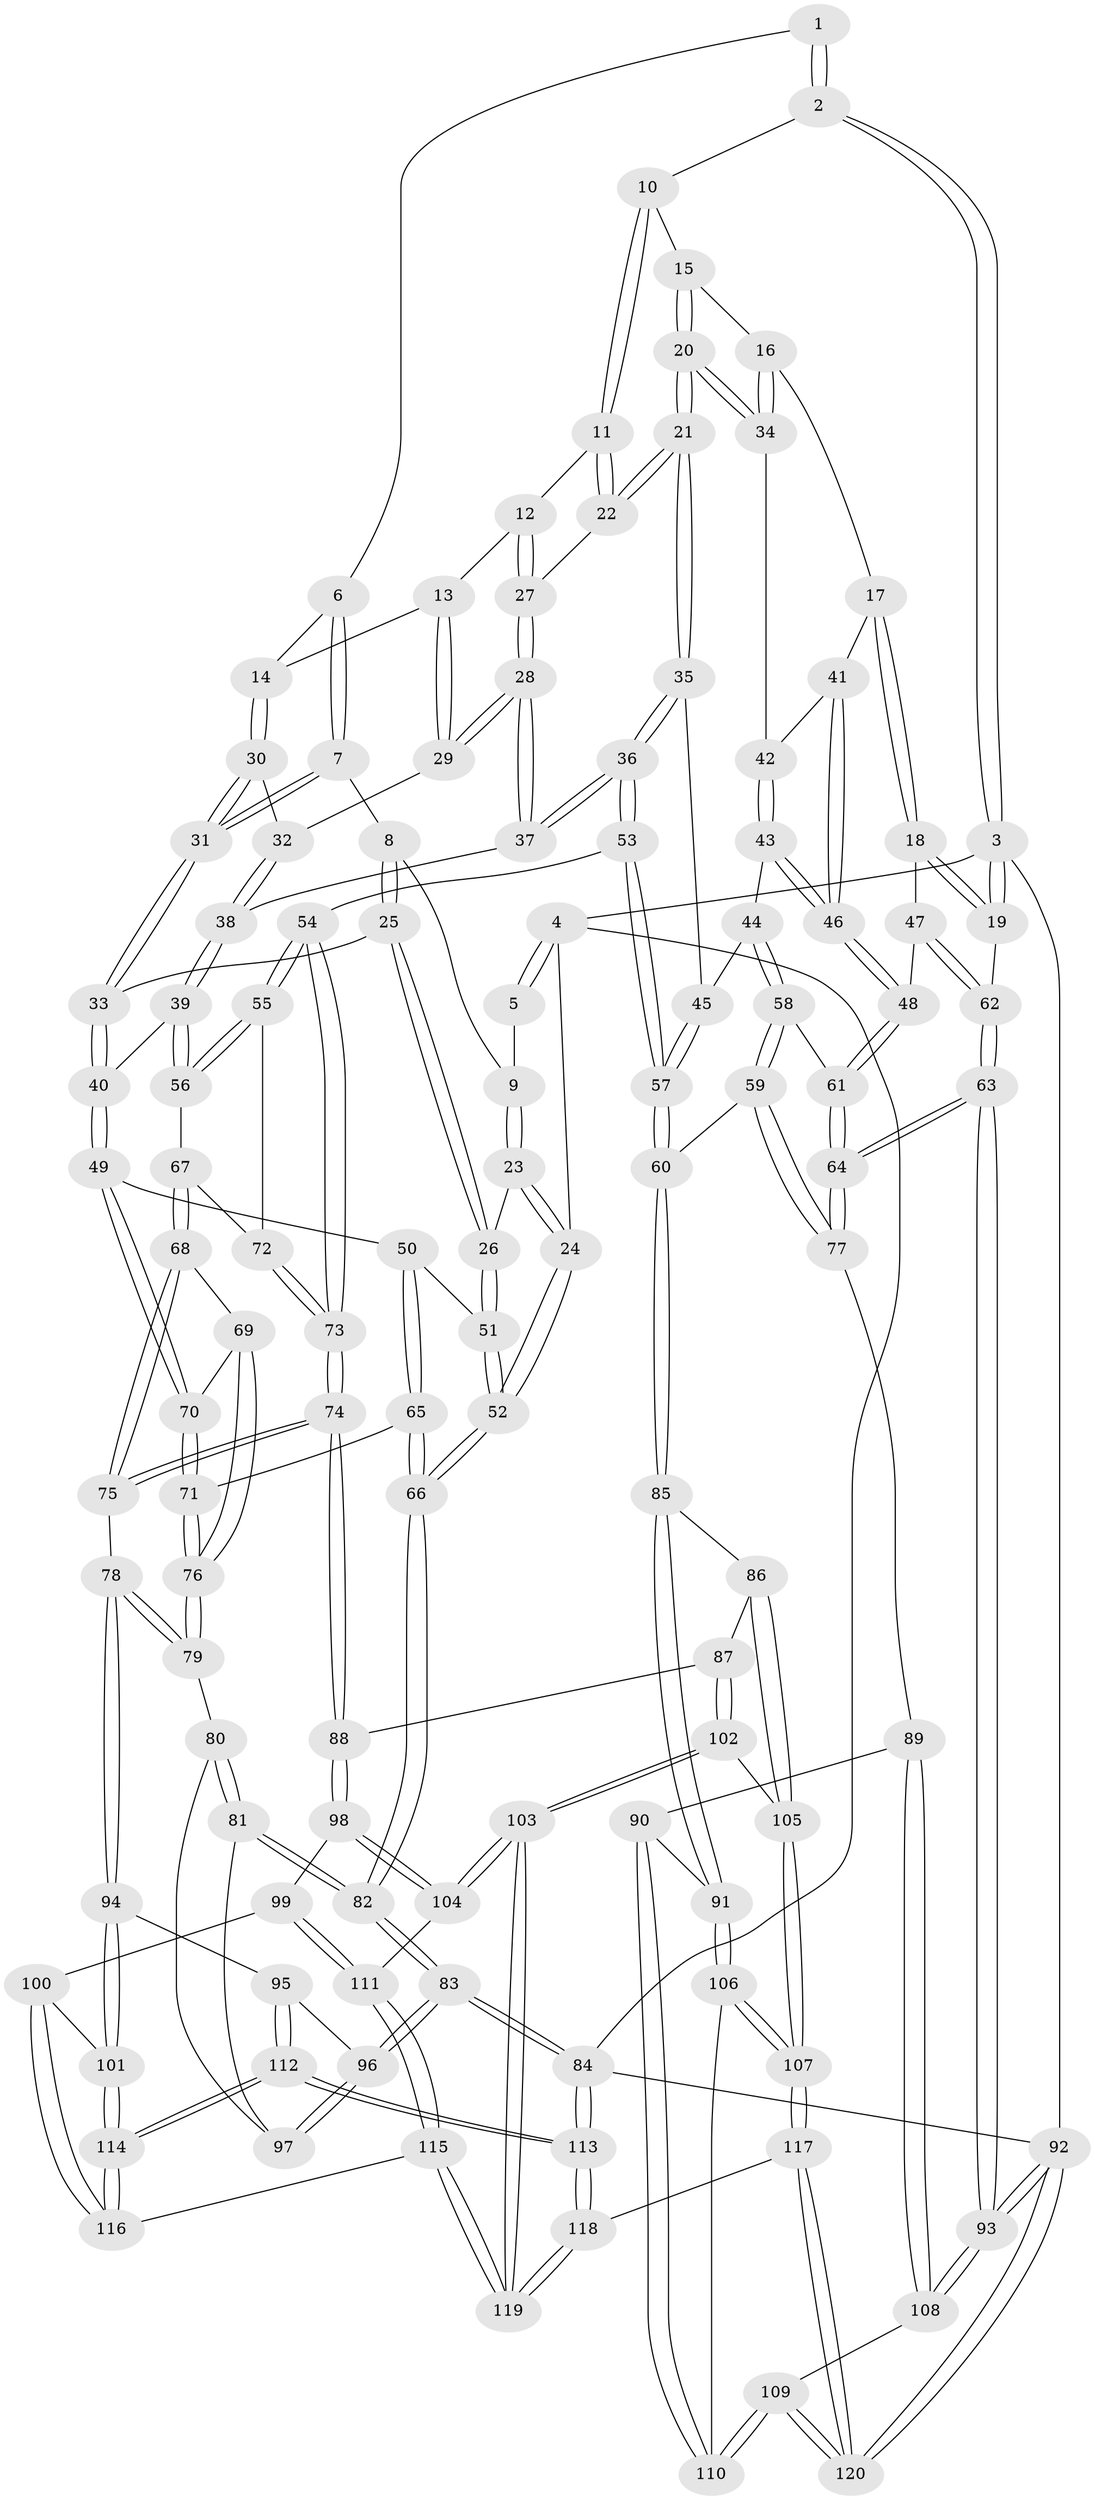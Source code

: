 // Generated by graph-tools (version 1.1) at 2025/17/03/09/25 04:17:01]
// undirected, 120 vertices, 297 edges
graph export_dot {
graph [start="1"]
  node [color=gray90,style=filled];
  1 [pos="+0.35380137705677867+0"];
  2 [pos="+0.7061468445238569+0"];
  3 [pos="+1+0"];
  4 [pos="+0+0"];
  5 [pos="+0+0"];
  6 [pos="+0.35352998660849944+0"];
  7 [pos="+0.2576292185268929+0.059079235760072464"];
  8 [pos="+0.18069036902389796+0.07120184932659097"];
  9 [pos="+0.1399584338152519+0.06021142060159369"];
  10 [pos="+0.7079462048544107+0"];
  11 [pos="+0.6990020666342526+0"];
  12 [pos="+0.550170245817704+0.07218329445695486"];
  13 [pos="+0.45686841606148176+0.05908412805827153"];
  14 [pos="+0.4260110071360747+0.04446065401053616"];
  15 [pos="+0.7263367701968327+0"];
  16 [pos="+0.8538461106730971+0.07791742486139136"];
  17 [pos="+0.9768313164360422+0.12802024588128355"];
  18 [pos="+1+0.11585710724869773"];
  19 [pos="+1+0.058148078504685605"];
  20 [pos="+0.7358108294305954+0.1860622453025878"];
  21 [pos="+0.701934708613097+0.19676726868878036"];
  22 [pos="+0.65816217867226+0.10676352513557134"];
  23 [pos="+0.10338126252351114+0.10177320150080234"];
  24 [pos="+0+0"];
  25 [pos="+0.16211200228585992+0.188514271541352"];
  26 [pos="+0.07205919160824537+0.21609303354728523"];
  27 [pos="+0.5595081482162915+0.12262387126423999"];
  28 [pos="+0.5339088967767346+0.19021854452506076"];
  29 [pos="+0.5272286800981012+0.18748494192448592"];
  30 [pos="+0.38857737131410003+0.15345725967857954"];
  31 [pos="+0.2938387883262712+0.17945556460906428"];
  32 [pos="+0.4077447894366055+0.16602480022797467"];
  33 [pos="+0.2878619708391396+0.18939804576594155"];
  34 [pos="+0.7709048643934188+0.1826500688958078"];
  35 [pos="+0.6886559017395493+0.2130423547201215"];
  36 [pos="+0.5657267741836841+0.24589076247998326"];
  37 [pos="+0.5576619598095033+0.23701038340632627"];
  38 [pos="+0.42483077763384025+0.26482139003993954"];
  39 [pos="+0.34907885309512865+0.3818057636882875"];
  40 [pos="+0.3003402245364449+0.3669958055894106"];
  41 [pos="+0.8982954822919178+0.22973573888253082"];
  42 [pos="+0.7861373549426857+0.1979030457958649"];
  43 [pos="+0.8154978272532062+0.29989731245093276"];
  44 [pos="+0.7439866007079486+0.3127709331000892"];
  45 [pos="+0.717399187108425+0.2980201460994739"];
  46 [pos="+0.8929027199088825+0.3469350205433631"];
  47 [pos="+0.9077662768894084+0.35182373060680955"];
  48 [pos="+0.894294383566804+0.34967370990322855"];
  49 [pos="+0.2590175744087434+0.38412978101811385"];
  50 [pos="+0.2217789430907505+0.3795448824141793"];
  51 [pos="+0.013545315087757347+0.26548460519142575"];
  52 [pos="+0+0.2989897603570016"];
  53 [pos="+0.5423673996827758+0.46625921977752843"];
  54 [pos="+0.48142279263938115+0.4640672350762326"];
  55 [pos="+0.4525622057757015+0.4488091547994013"];
  56 [pos="+0.3735868718914117+0.3980888980245692"];
  57 [pos="+0.5702906262165335+0.4840082863105202"];
  58 [pos="+0.7754200032967323+0.4608694964566134"];
  59 [pos="+0.7561771597654+0.4859742616848008"];
  60 [pos="+0.5747700391690387+0.48832822801626924"];
  61 [pos="+0.8496228560664293+0.4046466479850084"];
  62 [pos="+1+0.4567445589022869"];
  63 [pos="+1+0.6526010488397347"];
  64 [pos="+1+0.6394187829118778"];
  65 [pos="+0.0775942093344119+0.5076923453671073"];
  66 [pos="+0+0.42974656380468074"];
  67 [pos="+0.2966344544480213+0.5416456410199809"];
  68 [pos="+0.26302886166319583+0.5430386106198615"];
  69 [pos="+0.2475514027963562+0.5170539401611283"];
  70 [pos="+0.23882648822420852+0.48592766875188487"];
  71 [pos="+0.1253408725967241+0.5600578032729072"];
  72 [pos="+0.3056111874290504+0.5422077200933637"];
  73 [pos="+0.3663821308397001+0.619798974376776"];
  74 [pos="+0.33507886252416386+0.6760401114814627"];
  75 [pos="+0.27611433027526894+0.6607712033320511"];
  76 [pos="+0.14858365249657277+0.6409498787667564"];
  77 [pos="+0.8763891028325592+0.6384743217170037"];
  78 [pos="+0.17465039709290656+0.6760638386224647"];
  79 [pos="+0.14911504147914736+0.644835457341371"];
  80 [pos="+0.06157040705164623+0.6482022036841445"];
  81 [pos="+0+0.6160430181441041"];
  82 [pos="+0+0.5633230149127664"];
  83 [pos="+0+0.8598683608192683"];
  84 [pos="+0+1"];
  85 [pos="+0.5904703471125058+0.673546153168403"];
  86 [pos="+0.5479256334467459+0.7083726746034771"];
  87 [pos="+0.4194030222153727+0.7107384624753625"];
  88 [pos="+0.3464133013394253+0.6939191141258194"];
  89 [pos="+0.7911797501362302+0.7181982500624743"];
  90 [pos="+0.7099859605679738+0.7344263592251957"];
  91 [pos="+0.6896519702368589+0.7365904662924009"];
  92 [pos="+1+1"];
  93 [pos="+1+0.7907670466410148"];
  94 [pos="+0.14348878791726977+0.7781559182986216"];
  95 [pos="+0.07439990379530052+0.7964660545042224"];
  96 [pos="+0.07307511746654995+0.796189617171219"];
  97 [pos="+0.039431572915042505+0.7317392078799699"];
  98 [pos="+0.3450771064072569+0.7027439728686934"];
  99 [pos="+0.2694855550841011+0.815794139683998"];
  100 [pos="+0.1877391467040239+0.8140527033021562"];
  101 [pos="+0.15982320885549034+0.7978813515744533"];
  102 [pos="+0.44730823802874636+0.8646226219675348"];
  103 [pos="+0.3943370119805464+0.8773356447262182"];
  104 [pos="+0.3884266000331927+0.8744310734119536"];
  105 [pos="+0.5061751858771601+0.8639037279359556"];
  106 [pos="+0.6610508414622582+0.8974515821621352"];
  107 [pos="+0.5907549532726678+0.9574184455048298"];
  108 [pos="+0.8444597676729729+0.8546160391657701"];
  109 [pos="+0.8115108053337262+0.925224675013222"];
  110 [pos="+0.7947239468204892+0.9201360742442021"];
  111 [pos="+0.32046722798054855+0.8798881796354032"];
  112 [pos="+0.023850922030317752+1"];
  113 [pos="+0.019526649133821437+1"];
  114 [pos="+0.0865084018247297+1"];
  115 [pos="+0.2850429864806271+0.9168017567928959"];
  116 [pos="+0.2360563884045259+0.9397483462016226"];
  117 [pos="+0.5682390551520254+1"];
  118 [pos="+0.4166365947504358+1"];
  119 [pos="+0.3939446173578467+1"];
  120 [pos="+1+1"];
  1 -- 2;
  1 -- 2;
  1 -- 6;
  2 -- 3;
  2 -- 3;
  2 -- 10;
  3 -- 4;
  3 -- 19;
  3 -- 19;
  3 -- 92;
  4 -- 5;
  4 -- 5;
  4 -- 24;
  4 -- 84;
  5 -- 9;
  6 -- 7;
  6 -- 7;
  6 -- 14;
  7 -- 8;
  7 -- 31;
  7 -- 31;
  8 -- 9;
  8 -- 25;
  8 -- 25;
  9 -- 23;
  9 -- 23;
  10 -- 11;
  10 -- 11;
  10 -- 15;
  11 -- 12;
  11 -- 22;
  11 -- 22;
  12 -- 13;
  12 -- 27;
  12 -- 27;
  13 -- 14;
  13 -- 29;
  13 -- 29;
  14 -- 30;
  14 -- 30;
  15 -- 16;
  15 -- 20;
  15 -- 20;
  16 -- 17;
  16 -- 34;
  16 -- 34;
  17 -- 18;
  17 -- 18;
  17 -- 41;
  18 -- 19;
  18 -- 19;
  18 -- 47;
  19 -- 62;
  20 -- 21;
  20 -- 21;
  20 -- 34;
  20 -- 34;
  21 -- 22;
  21 -- 22;
  21 -- 35;
  21 -- 35;
  22 -- 27;
  23 -- 24;
  23 -- 24;
  23 -- 26;
  24 -- 52;
  24 -- 52;
  25 -- 26;
  25 -- 26;
  25 -- 33;
  26 -- 51;
  26 -- 51;
  27 -- 28;
  27 -- 28;
  28 -- 29;
  28 -- 29;
  28 -- 37;
  28 -- 37;
  29 -- 32;
  30 -- 31;
  30 -- 31;
  30 -- 32;
  31 -- 33;
  31 -- 33;
  32 -- 38;
  32 -- 38;
  33 -- 40;
  33 -- 40;
  34 -- 42;
  35 -- 36;
  35 -- 36;
  35 -- 45;
  36 -- 37;
  36 -- 37;
  36 -- 53;
  36 -- 53;
  37 -- 38;
  38 -- 39;
  38 -- 39;
  39 -- 40;
  39 -- 56;
  39 -- 56;
  40 -- 49;
  40 -- 49;
  41 -- 42;
  41 -- 46;
  41 -- 46;
  42 -- 43;
  42 -- 43;
  43 -- 44;
  43 -- 46;
  43 -- 46;
  44 -- 45;
  44 -- 58;
  44 -- 58;
  45 -- 57;
  45 -- 57;
  46 -- 48;
  46 -- 48;
  47 -- 48;
  47 -- 62;
  47 -- 62;
  48 -- 61;
  48 -- 61;
  49 -- 50;
  49 -- 70;
  49 -- 70;
  50 -- 51;
  50 -- 65;
  50 -- 65;
  51 -- 52;
  51 -- 52;
  52 -- 66;
  52 -- 66;
  53 -- 54;
  53 -- 57;
  53 -- 57;
  54 -- 55;
  54 -- 55;
  54 -- 73;
  54 -- 73;
  55 -- 56;
  55 -- 56;
  55 -- 72;
  56 -- 67;
  57 -- 60;
  57 -- 60;
  58 -- 59;
  58 -- 59;
  58 -- 61;
  59 -- 60;
  59 -- 77;
  59 -- 77;
  60 -- 85;
  60 -- 85;
  61 -- 64;
  61 -- 64;
  62 -- 63;
  62 -- 63;
  63 -- 64;
  63 -- 64;
  63 -- 93;
  63 -- 93;
  64 -- 77;
  64 -- 77;
  65 -- 66;
  65 -- 66;
  65 -- 71;
  66 -- 82;
  66 -- 82;
  67 -- 68;
  67 -- 68;
  67 -- 72;
  68 -- 69;
  68 -- 75;
  68 -- 75;
  69 -- 70;
  69 -- 76;
  69 -- 76;
  70 -- 71;
  70 -- 71;
  71 -- 76;
  71 -- 76;
  72 -- 73;
  72 -- 73;
  73 -- 74;
  73 -- 74;
  74 -- 75;
  74 -- 75;
  74 -- 88;
  74 -- 88;
  75 -- 78;
  76 -- 79;
  76 -- 79;
  77 -- 89;
  78 -- 79;
  78 -- 79;
  78 -- 94;
  78 -- 94;
  79 -- 80;
  80 -- 81;
  80 -- 81;
  80 -- 97;
  81 -- 82;
  81 -- 82;
  81 -- 97;
  82 -- 83;
  82 -- 83;
  83 -- 84;
  83 -- 84;
  83 -- 96;
  83 -- 96;
  84 -- 113;
  84 -- 113;
  84 -- 92;
  85 -- 86;
  85 -- 91;
  85 -- 91;
  86 -- 87;
  86 -- 105;
  86 -- 105;
  87 -- 88;
  87 -- 102;
  87 -- 102;
  88 -- 98;
  88 -- 98;
  89 -- 90;
  89 -- 108;
  89 -- 108;
  90 -- 91;
  90 -- 110;
  90 -- 110;
  91 -- 106;
  91 -- 106;
  92 -- 93;
  92 -- 93;
  92 -- 120;
  92 -- 120;
  93 -- 108;
  93 -- 108;
  94 -- 95;
  94 -- 101;
  94 -- 101;
  95 -- 96;
  95 -- 112;
  95 -- 112;
  96 -- 97;
  96 -- 97;
  98 -- 99;
  98 -- 104;
  98 -- 104;
  99 -- 100;
  99 -- 111;
  99 -- 111;
  100 -- 101;
  100 -- 116;
  100 -- 116;
  101 -- 114;
  101 -- 114;
  102 -- 103;
  102 -- 103;
  102 -- 105;
  103 -- 104;
  103 -- 104;
  103 -- 119;
  103 -- 119;
  104 -- 111;
  105 -- 107;
  105 -- 107;
  106 -- 107;
  106 -- 107;
  106 -- 110;
  107 -- 117;
  107 -- 117;
  108 -- 109;
  109 -- 110;
  109 -- 110;
  109 -- 120;
  109 -- 120;
  111 -- 115;
  111 -- 115;
  112 -- 113;
  112 -- 113;
  112 -- 114;
  112 -- 114;
  113 -- 118;
  113 -- 118;
  114 -- 116;
  114 -- 116;
  115 -- 116;
  115 -- 119;
  115 -- 119;
  117 -- 118;
  117 -- 120;
  117 -- 120;
  118 -- 119;
  118 -- 119;
}
